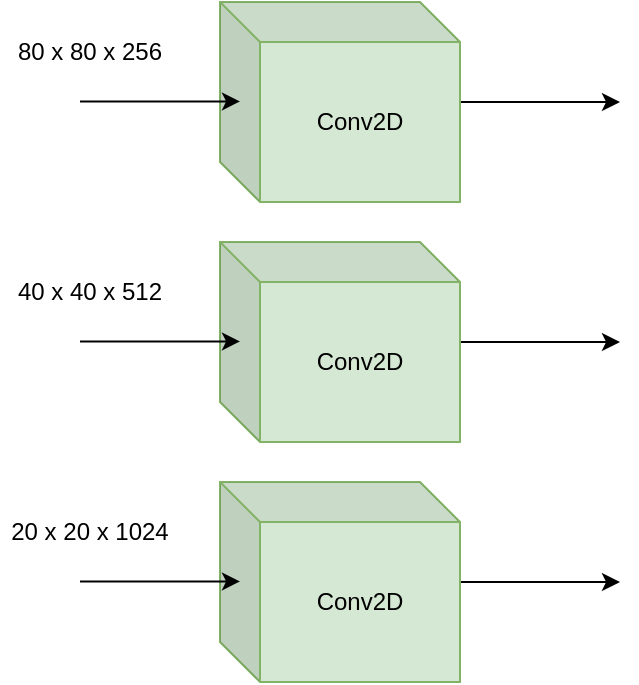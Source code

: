 <mxfile version="24.2.7" type="google">
  <diagram name="Sayfa -1" id="dY_Y6SpMuflHAtmVUPuI">
    <mxGraphModel grid="1" page="1" gridSize="10" guides="1" tooltips="1" connect="1" arrows="1" fold="1" pageScale="1" pageWidth="827" pageHeight="1169" math="0" shadow="0">
      <root>
        <mxCell id="0" />
        <mxCell id="1" parent="0" />
        <mxCell id="D1JowyFFF-B-z9rxGy0s-8" style="edgeStyle=orthogonalEdgeStyle;rounded=0;orthogonalLoop=1;jettySize=auto;html=1;" edge="1" parent="1" source="D1JowyFFF-B-z9rxGy0s-1">
          <mxGeometry relative="1" as="geometry">
            <mxPoint x="480" y="210" as="targetPoint" />
          </mxGeometry>
        </mxCell>
        <mxCell id="D1JowyFFF-B-z9rxGy0s-1" value="Conv2D" style="shape=cube;whiteSpace=wrap;html=1;boundedLbl=1;backgroundOutline=1;darkOpacity=0.05;darkOpacity2=0.1;fillColor=#d5e8d4;strokeColor=#82b366;" vertex="1" parent="1">
          <mxGeometry x="280" y="160" width="120" height="100" as="geometry" />
        </mxCell>
        <mxCell id="D1JowyFFF-B-z9rxGy0s-7" style="edgeStyle=orthogonalEdgeStyle;rounded=0;orthogonalLoop=1;jettySize=auto;html=1;" edge="1" parent="1" source="D1JowyFFF-B-z9rxGy0s-3">
          <mxGeometry relative="1" as="geometry">
            <mxPoint x="480" y="330" as="targetPoint" />
          </mxGeometry>
        </mxCell>
        <mxCell id="D1JowyFFF-B-z9rxGy0s-3" value="Conv2D" style="shape=cube;whiteSpace=wrap;html=1;boundedLbl=1;backgroundOutline=1;darkOpacity=0.05;darkOpacity2=0.1;fillColor=#d5e8d4;strokeColor=#82b366;" vertex="1" parent="1">
          <mxGeometry x="280" y="280" width="120" height="100" as="geometry" />
        </mxCell>
        <mxCell id="D1JowyFFF-B-z9rxGy0s-6" style="edgeStyle=orthogonalEdgeStyle;rounded=0;orthogonalLoop=1;jettySize=auto;html=1;" edge="1" parent="1" source="D1JowyFFF-B-z9rxGy0s-4">
          <mxGeometry relative="1" as="geometry">
            <mxPoint x="480" y="450" as="targetPoint" />
          </mxGeometry>
        </mxCell>
        <mxCell id="D1JowyFFF-B-z9rxGy0s-4" value="Conv2D" style="shape=cube;whiteSpace=wrap;html=1;boundedLbl=1;backgroundOutline=1;darkOpacity=0.05;darkOpacity2=0.1;fillColor=#d5e8d4;strokeColor=#82b366;" vertex="1" parent="1">
          <mxGeometry x="280" y="400" width="120" height="100" as="geometry" />
        </mxCell>
        <mxCell id="D1JowyFFF-B-z9rxGy0s-9" style="edgeStyle=orthogonalEdgeStyle;rounded=0;orthogonalLoop=1;jettySize=auto;html=1;" edge="1" parent="1">
          <mxGeometry relative="1" as="geometry">
            <mxPoint x="290" y="209.71" as="targetPoint" />
            <mxPoint x="210" y="209.71" as="sourcePoint" />
          </mxGeometry>
        </mxCell>
        <mxCell id="D1JowyFFF-B-z9rxGy0s-10" style="edgeStyle=orthogonalEdgeStyle;rounded=0;orthogonalLoop=1;jettySize=auto;html=1;" edge="1" parent="1">
          <mxGeometry relative="1" as="geometry">
            <mxPoint x="290" y="329.71" as="targetPoint" />
            <mxPoint x="210" y="329.71" as="sourcePoint" />
          </mxGeometry>
        </mxCell>
        <mxCell id="D1JowyFFF-B-z9rxGy0s-11" style="edgeStyle=orthogonalEdgeStyle;rounded=0;orthogonalLoop=1;jettySize=auto;html=1;" edge="1" parent="1">
          <mxGeometry relative="1" as="geometry">
            <mxPoint x="290" y="449.71" as="targetPoint" />
            <mxPoint x="210" y="449.71" as="sourcePoint" />
          </mxGeometry>
        </mxCell>
        <mxCell id="D1JowyFFF-B-z9rxGy0s-12" value="80 x 80 x 256" style="text;html=1;align=center;verticalAlign=middle;whiteSpace=wrap;rounded=0;" vertex="1" parent="1">
          <mxGeometry x="170" y="170" width="90" height="30" as="geometry" />
        </mxCell>
        <mxCell id="D1JowyFFF-B-z9rxGy0s-13" value="40 x 40 x 512" style="text;html=1;align=center;verticalAlign=middle;whiteSpace=wrap;rounded=0;" vertex="1" parent="1">
          <mxGeometry x="170" y="290" width="90" height="30" as="geometry" />
        </mxCell>
        <mxCell id="D1JowyFFF-B-z9rxGy0s-14" value="20 x 20 x 1024" style="text;html=1;align=center;verticalAlign=middle;whiteSpace=wrap;rounded=0;" vertex="1" parent="1">
          <mxGeometry x="170" y="410" width="90" height="30" as="geometry" />
        </mxCell>
      </root>
    </mxGraphModel>
  </diagram>
</mxfile>
